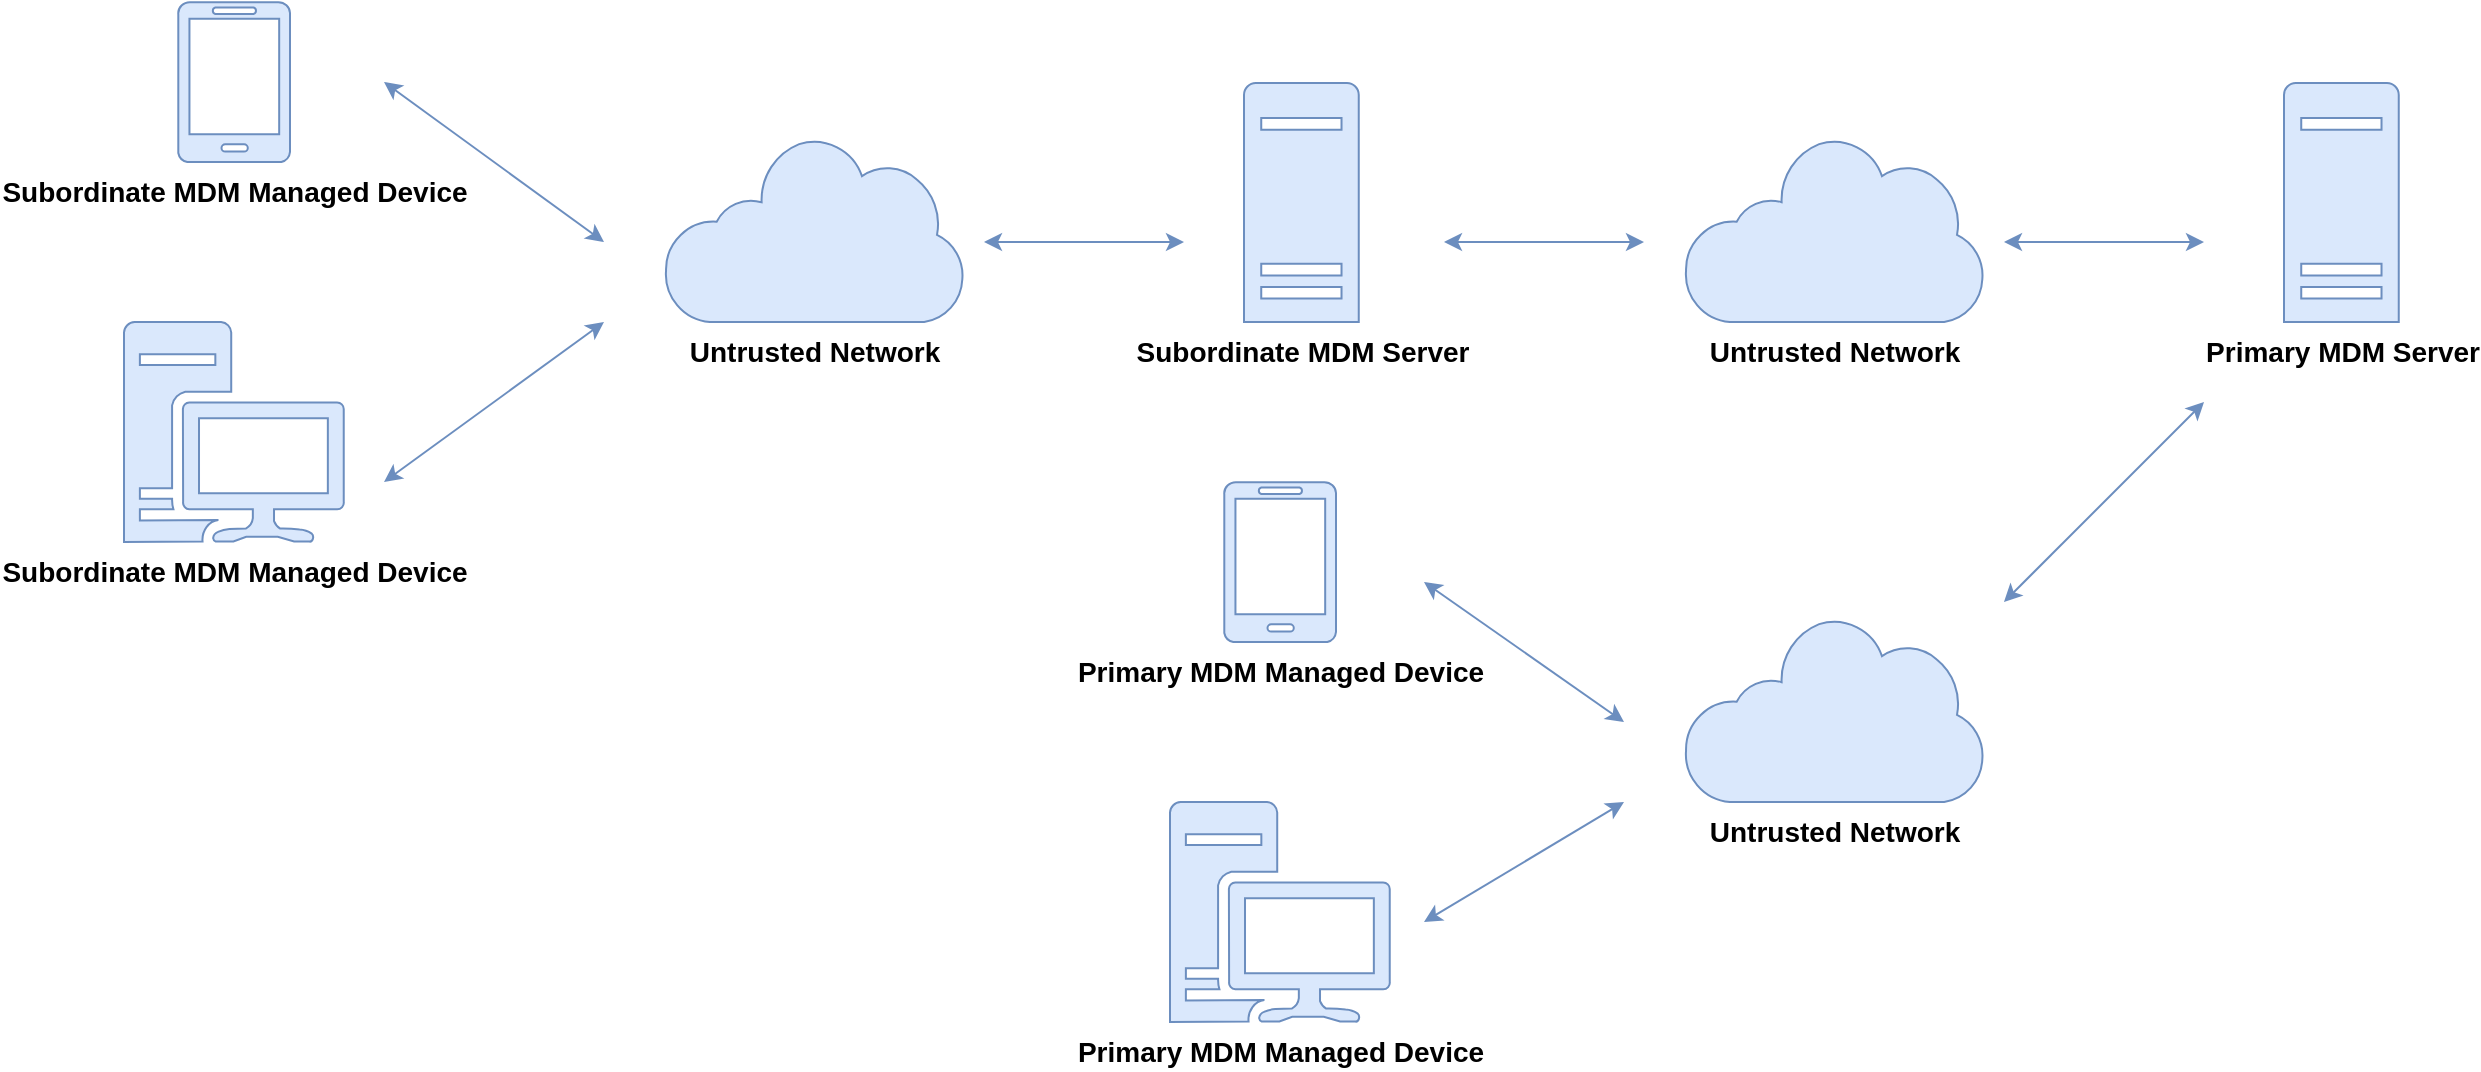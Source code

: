 <mxfile version="27.1.6">
  <diagram name="Page-1" id="9cGEANEjP_r45NFGYWgD">
    <mxGraphModel dx="2916" dy="1103" grid="1" gridSize="10" guides="1" tooltips="1" connect="1" arrows="1" fold="1" page="1" pageScale="1" pageWidth="850" pageHeight="1100" math="0" shadow="0" adaptiveColors="none">
      <root>
        <mxCell id="0" />
        <mxCell id="1" parent="0" />
        <mxCell id="JmtaJUMP6tBzRfnjLd_W-1" value="&lt;font&gt;Untrusted Network&lt;/font&gt;" style="sketch=0;aspect=fixed;pointerEvents=1;shadow=0;dashed=0;html=1;labelPosition=center;verticalLabelPosition=bottom;verticalAlign=top;align=center;shape=mxgraph.mscae.enterprise.internet;fillColor=#dae8fc;strokeColor=#6c8ebf;fontSize=14;fontStyle=1" parent="1" vertex="1">
          <mxGeometry x="30" y="467" width="150" height="93" as="geometry" />
        </mxCell>
        <mxCell id="JmtaJUMP6tBzRfnjLd_W-2" value="&lt;font&gt;Untrusted Network&lt;/font&gt;" style="sketch=0;aspect=fixed;pointerEvents=1;shadow=0;dashed=0;html=1;strokeColor=#6c8ebf;labelPosition=center;verticalLabelPosition=bottom;verticalAlign=top;align=center;fillColor=#dae8fc;shape=mxgraph.mscae.enterprise.internet;fontSize=14;fontStyle=1" parent="1" vertex="1">
          <mxGeometry x="540" y="467" width="150" height="93" as="geometry" />
        </mxCell>
        <mxCell id="JmtaJUMP6tBzRfnjLd_W-7" value="&lt;font&gt;&lt;span&gt;Subordinate MDM Managed Device&lt;/span&gt;&lt;/font&gt;" style="sketch=0;aspect=fixed;pointerEvents=1;shadow=0;dashed=0;html=1;strokeColor=#6c8ebf;labelPosition=center;verticalLabelPosition=bottom;verticalAlign=top;align=center;fillColor=#dae8fc;shape=mxgraph.azure.mobile;fontSize=14;fontStyle=1" parent="1" vertex="1">
          <mxGeometry x="-213" y="400" width="56" height="80" as="geometry" />
        </mxCell>
        <mxCell id="JmtaJUMP6tBzRfnjLd_W-8" value="&lt;font&gt;&lt;span&gt;Subordinate MDM Managed Device&lt;/span&gt;&lt;/font&gt;" style="sketch=0;aspect=fixed;pointerEvents=1;shadow=0;dashed=0;html=1;strokeColor=#6c8ebf;labelPosition=center;verticalLabelPosition=bottom;verticalAlign=top;align=center;fillColor=#dae8fc;shape=mxgraph.mscae.enterprise.workstation_client;fontSize=14;fontStyle=1" parent="1" vertex="1">
          <mxGeometry x="-240" y="560" width="110" height="110" as="geometry" />
        </mxCell>
        <mxCell id="JmtaJUMP6tBzRfnjLd_W-14" value="" style="endArrow=classic;startArrow=classic;html=1;rounded=0;fillColor=#dae8fc;strokeColor=#6c8ebf;fontSize=14;fontStyle=1" parent="1" edge="1">
          <mxGeometry width="50" height="50" relative="1" as="geometry">
            <mxPoint x="700" y="520" as="sourcePoint" />
            <mxPoint x="800" y="520" as="targetPoint" />
          </mxGeometry>
        </mxCell>
        <mxCell id="JmtaJUMP6tBzRfnjLd_W-15" value="" style="endArrow=classic;startArrow=classic;html=1;rounded=0;fillColor=#dae8fc;strokeColor=#6c8ebf;fontSize=14;fontStyle=1" parent="1" edge="1">
          <mxGeometry width="50" height="50" relative="1" as="geometry">
            <mxPoint x="420" y="520" as="sourcePoint" />
            <mxPoint x="520" y="520" as="targetPoint" />
          </mxGeometry>
        </mxCell>
        <mxCell id="JmtaJUMP6tBzRfnjLd_W-16" value="" style="endArrow=classic;startArrow=classic;html=1;rounded=0;fillColor=#dae8fc;strokeColor=#6c8ebf;fontSize=14;fontStyle=1" parent="1" edge="1">
          <mxGeometry width="50" height="50" relative="1" as="geometry">
            <mxPoint x="190" y="520" as="sourcePoint" />
            <mxPoint x="290" y="520" as="targetPoint" />
          </mxGeometry>
        </mxCell>
        <mxCell id="JmtaJUMP6tBzRfnjLd_W-17" value="" style="endArrow=classic;startArrow=classic;html=1;rounded=0;fillColor=#dae8fc;strokeColor=#6c8ebf;fontSize=14;fontStyle=1" parent="1" edge="1">
          <mxGeometry width="50" height="50" relative="1" as="geometry">
            <mxPoint x="-110" y="440" as="sourcePoint" />
            <mxPoint y="520" as="targetPoint" />
          </mxGeometry>
        </mxCell>
        <mxCell id="JmtaJUMP6tBzRfnjLd_W-18" value="" style="endArrow=classic;startArrow=classic;html=1;rounded=0;fillColor=#dae8fc;strokeColor=#6c8ebf;fontSize=14;fontStyle=1" parent="1" edge="1">
          <mxGeometry width="50" height="50" relative="1" as="geometry">
            <mxPoint x="-110" y="640" as="sourcePoint" />
            <mxPoint y="560" as="targetPoint" />
          </mxGeometry>
        </mxCell>
        <mxCell id="JmtaJUMP6tBzRfnjLd_W-27" value="Untrusted Network" style="sketch=0;aspect=fixed;pointerEvents=1;shadow=0;dashed=0;html=1;labelPosition=center;verticalLabelPosition=bottom;verticalAlign=top;align=center;shape=mxgraph.mscae.enterprise.internet;fillColor=#dae8fc;strokeColor=#6c8ebf;fontSize=14;fontStyle=1" parent="1" vertex="1">
          <mxGeometry x="540" y="707" width="150" height="93" as="geometry" />
        </mxCell>
        <mxCell id="JmtaJUMP6tBzRfnjLd_W-28" value="Primary MDM Managed Device" style="sketch=0;aspect=fixed;pointerEvents=1;shadow=0;dashed=0;html=1;strokeColor=#6c8ebf;labelPosition=center;verticalLabelPosition=bottom;verticalAlign=top;align=center;fillColor=#dae8fc;shape=mxgraph.azure.mobile;fontSize=14;fontStyle=1" parent="1" vertex="1">
          <mxGeometry x="310" y="640" width="56" height="80" as="geometry" />
        </mxCell>
        <mxCell id="JmtaJUMP6tBzRfnjLd_W-29" value="Primary MDM Managed Device" style="sketch=0;aspect=fixed;pointerEvents=1;shadow=0;dashed=0;html=1;strokeColor=#6c8ebf;labelPosition=center;verticalLabelPosition=bottom;verticalAlign=top;align=center;fillColor=#dae8fc;shape=mxgraph.mscae.enterprise.workstation_client;fontSize=14;fontStyle=1" parent="1" vertex="1">
          <mxGeometry x="283" y="800" width="110" height="110" as="geometry" />
        </mxCell>
        <mxCell id="JmtaJUMP6tBzRfnjLd_W-30" value="" style="endArrow=classic;startArrow=classic;html=1;rounded=0;fillColor=#dae8fc;strokeColor=#6c8ebf;fontSize=14;fontStyle=1" parent="1" edge="1">
          <mxGeometry width="50" height="50" relative="1" as="geometry">
            <mxPoint x="700" y="700" as="sourcePoint" />
            <mxPoint x="800" y="600" as="targetPoint" />
          </mxGeometry>
        </mxCell>
        <mxCell id="JmtaJUMP6tBzRfnjLd_W-31" value="" style="endArrow=classic;startArrow=classic;html=1;rounded=0;fillColor=#dae8fc;strokeColor=#6c8ebf;fontSize=14;fontStyle=1" parent="1" edge="1">
          <mxGeometry width="50" height="50" relative="1" as="geometry">
            <mxPoint x="410" y="690" as="sourcePoint" />
            <mxPoint x="510" y="760" as="targetPoint" />
          </mxGeometry>
        </mxCell>
        <mxCell id="JmtaJUMP6tBzRfnjLd_W-32" value="" style="endArrow=classic;startArrow=classic;html=1;rounded=0;fillColor=#dae8fc;strokeColor=#6c8ebf;fontSize=14;fontStyle=1" parent="1" edge="1">
          <mxGeometry width="50" height="50" relative="1" as="geometry">
            <mxPoint x="410" y="860" as="sourcePoint" />
            <mxPoint x="510" y="800" as="targetPoint" />
          </mxGeometry>
        </mxCell>
        <mxCell id="tZ3R7bNkKlJCWEzYY543-1" value="Subordinate MDM Server" style="sketch=0;aspect=fixed;pointerEvents=1;shadow=0;dashed=0;html=1;strokeColor=#6c8ebf;labelPosition=center;verticalLabelPosition=bottom;verticalAlign=top;align=center;fillColor=#dae8fc;shape=mxgraph.mscae.enterprise.server_generic;fontSize=14;fontStyle=1" vertex="1" parent="1">
          <mxGeometry x="320" y="440.46" width="57.38" height="119.54" as="geometry" />
        </mxCell>
        <mxCell id="tZ3R7bNkKlJCWEzYY543-2" value="Primary MDM Server" style="sketch=0;aspect=fixed;pointerEvents=1;shadow=0;dashed=0;html=1;strokeColor=#6c8ebf;labelPosition=center;verticalLabelPosition=bottom;verticalAlign=top;align=center;fillColor=#dae8fc;shape=mxgraph.mscae.enterprise.server_generic;fontSize=14;fontStyle=1" vertex="1" parent="1">
          <mxGeometry x="840" y="440.46" width="57.38" height="119.54" as="geometry" />
        </mxCell>
      </root>
    </mxGraphModel>
  </diagram>
</mxfile>
